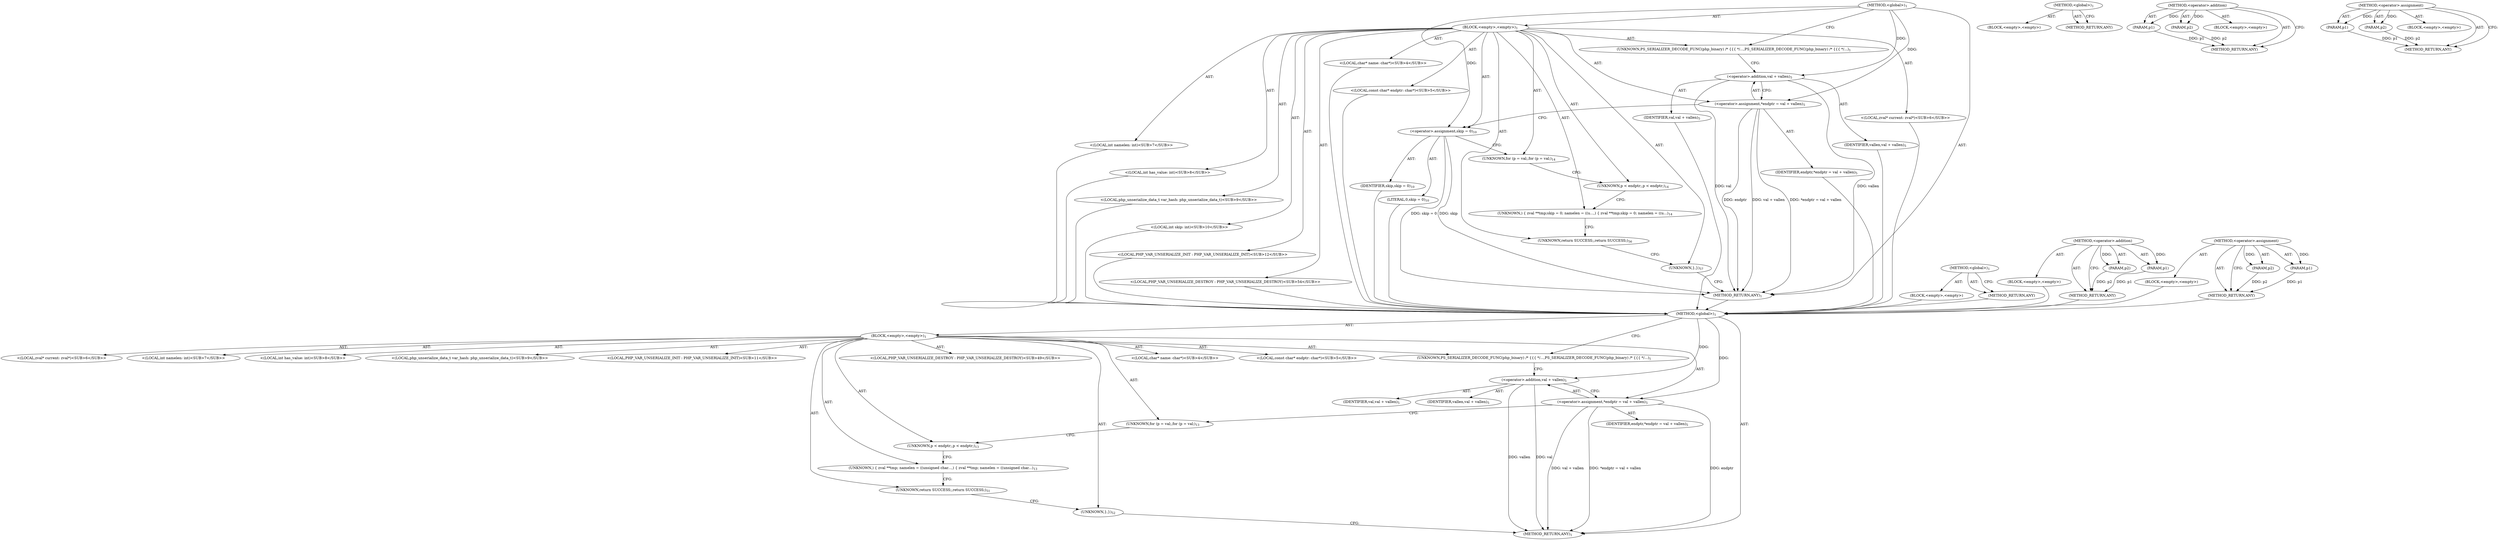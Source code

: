 digraph "&lt;operator&gt;.assignment" {
vulnerable_6 [label=<(METHOD,&lt;global&gt;)<SUB>1</SUB>>];
vulnerable_7 [label=<(BLOCK,&lt;empty&gt;,&lt;empty&gt;)<SUB>1</SUB>>];
vulnerable_8 [label=<(UNKNOWN,PS_SERIALIZER_DECODE_FUNC(php_binary) /* {{{ */...,PS_SERIALIZER_DECODE_FUNC(php_binary) /* {{{ */...)<SUB>1</SUB>>];
vulnerable_9 [label="<(LOCAL,char* name: char*)<SUB>4</SUB>>"];
vulnerable_10 [label="<(LOCAL,const char* endptr: char*)<SUB>5</SUB>>"];
vulnerable_11 [label=<(&lt;operator&gt;.assignment,*endptr = val + vallen)<SUB>5</SUB>>];
vulnerable_12 [label=<(IDENTIFIER,endptr,*endptr = val + vallen)<SUB>5</SUB>>];
vulnerable_13 [label=<(&lt;operator&gt;.addition,val + vallen)<SUB>5</SUB>>];
vulnerable_14 [label=<(IDENTIFIER,val,val + vallen)<SUB>5</SUB>>];
vulnerable_15 [label=<(IDENTIFIER,vallen,val + vallen)<SUB>5</SUB>>];
vulnerable_16 [label="<(LOCAL,zval* current: zval*)<SUB>6</SUB>>"];
vulnerable_17 [label="<(LOCAL,int namelen: int)<SUB>7</SUB>>"];
vulnerable_18 [label="<(LOCAL,int has_value: int)<SUB>8</SUB>>"];
vulnerable_19 [label="<(LOCAL,php_unserialize_data_t var_hash: php_unserialize_data_t)<SUB>9</SUB>>"];
vulnerable_20 [label="<(LOCAL,PHP_VAR_UNSERIALIZE_INIT : PHP_VAR_UNSERIALIZE_INIT)<SUB>11</SUB>>"];
vulnerable_21 [label=<(UNKNOWN,for (p = val;,for (p = val;)<SUB>13</SUB>>];
vulnerable_22 [label=<(UNKNOWN,p &lt; endptr;,p &lt; endptr;)<SUB>13</SUB>>];
vulnerable_23 [label=<(UNKNOWN,) {
 		zval **tmp;
 		namelen = ((unsigned char...,) {
 		zval **tmp;
 		namelen = ((unsigned char...)<SUB>13</SUB>>];
vulnerable_24 [label="<(LOCAL,PHP_VAR_UNSERIALIZE_DESTROY : PHP_VAR_UNSERIALIZE_DESTROY)<SUB>49</SUB>>"];
vulnerable_25 [label=<(UNKNOWN,return SUCCESS;,return SUCCESS;)<SUB>51</SUB>>];
vulnerable_26 [label=<(UNKNOWN,},})<SUB>52</SUB>>];
vulnerable_27 [label=<(METHOD_RETURN,ANY)<SUB>1</SUB>>];
vulnerable_44 [label=<(METHOD,&lt;global&gt;)<SUB>1</SUB>>];
vulnerable_45 [label=<(BLOCK,&lt;empty&gt;,&lt;empty&gt;)>];
vulnerable_46 [label=<(METHOD_RETURN,ANY)>];
vulnerable_55 [label=<(METHOD,&lt;operator&gt;.addition)>];
vulnerable_56 [label=<(PARAM,p1)>];
vulnerable_57 [label=<(PARAM,p2)>];
vulnerable_58 [label=<(BLOCK,&lt;empty&gt;,&lt;empty&gt;)>];
vulnerable_59 [label=<(METHOD_RETURN,ANY)>];
vulnerable_50 [label=<(METHOD,&lt;operator&gt;.assignment)>];
vulnerable_51 [label=<(PARAM,p1)>];
vulnerable_52 [label=<(PARAM,p2)>];
vulnerable_53 [label=<(BLOCK,&lt;empty&gt;,&lt;empty&gt;)>];
vulnerable_54 [label=<(METHOD_RETURN,ANY)>];
fixed_6 [label=<(METHOD,&lt;global&gt;)<SUB>1</SUB>>];
fixed_7 [label=<(BLOCK,&lt;empty&gt;,&lt;empty&gt;)<SUB>1</SUB>>];
fixed_8 [label=<(UNKNOWN,PS_SERIALIZER_DECODE_FUNC(php_binary) /* {{{ */...,PS_SERIALIZER_DECODE_FUNC(php_binary) /* {{{ */...)<SUB>1</SUB>>];
fixed_9 [label="<(LOCAL,char* name: char*)<SUB>4</SUB>>"];
fixed_10 [label="<(LOCAL,const char* endptr: char*)<SUB>5</SUB>>"];
fixed_11 [label=<(&lt;operator&gt;.assignment,*endptr = val + vallen)<SUB>5</SUB>>];
fixed_12 [label=<(IDENTIFIER,endptr,*endptr = val + vallen)<SUB>5</SUB>>];
fixed_13 [label=<(&lt;operator&gt;.addition,val + vallen)<SUB>5</SUB>>];
fixed_14 [label=<(IDENTIFIER,val,val + vallen)<SUB>5</SUB>>];
fixed_15 [label=<(IDENTIFIER,vallen,val + vallen)<SUB>5</SUB>>];
fixed_16 [label="<(LOCAL,zval* current: zval*)<SUB>6</SUB>>"];
fixed_17 [label="<(LOCAL,int namelen: int)<SUB>7</SUB>>"];
fixed_18 [label="<(LOCAL,int has_value: int)<SUB>8</SUB>>"];
fixed_19 [label="<(LOCAL,php_unserialize_data_t var_hash: php_unserialize_data_t)<SUB>9</SUB>>"];
fixed_20 [label="<(LOCAL,int skip: int)<SUB>10</SUB>>"];
fixed_21 [label=<(&lt;operator&gt;.assignment,skip = 0)<SUB>10</SUB>>];
fixed_22 [label=<(IDENTIFIER,skip,skip = 0)<SUB>10</SUB>>];
fixed_23 [label=<(LITERAL,0,skip = 0)<SUB>10</SUB>>];
fixed_24 [label="<(LOCAL,PHP_VAR_UNSERIALIZE_INIT : PHP_VAR_UNSERIALIZE_INIT)<SUB>12</SUB>>"];
fixed_25 [label=<(UNKNOWN,for (p = val;,for (p = val;)<SUB>14</SUB>>];
fixed_26 [label=<(UNKNOWN,p &lt; endptr;,p &lt; endptr;)<SUB>14</SUB>>];
fixed_27 [label=<(UNKNOWN,) {
 		zval **tmp;
		skip = 0;
 		namelen = ((u...,) {
 		zval **tmp;
		skip = 0;
 		namelen = ((u...)<SUB>14</SUB>>];
fixed_28 [label="<(LOCAL,PHP_VAR_UNSERIALIZE_DESTROY : PHP_VAR_UNSERIALIZE_DESTROY)<SUB>54</SUB>>"];
fixed_29 [label=<(UNKNOWN,return SUCCESS;,return SUCCESS;)<SUB>56</SUB>>];
fixed_30 [label=<(UNKNOWN,},})<SUB>57</SUB>>];
fixed_31 [label=<(METHOD_RETURN,ANY)<SUB>1</SUB>>];
fixed_48 [label=<(METHOD,&lt;global&gt;)<SUB>1</SUB>>];
fixed_49 [label=<(BLOCK,&lt;empty&gt;,&lt;empty&gt;)>];
fixed_50 [label=<(METHOD_RETURN,ANY)>];
fixed_59 [label=<(METHOD,&lt;operator&gt;.addition)>];
fixed_60 [label=<(PARAM,p1)>];
fixed_61 [label=<(PARAM,p2)>];
fixed_62 [label=<(BLOCK,&lt;empty&gt;,&lt;empty&gt;)>];
fixed_63 [label=<(METHOD_RETURN,ANY)>];
fixed_54 [label=<(METHOD,&lt;operator&gt;.assignment)>];
fixed_55 [label=<(PARAM,p1)>];
fixed_56 [label=<(PARAM,p2)>];
fixed_57 [label=<(BLOCK,&lt;empty&gt;,&lt;empty&gt;)>];
fixed_58 [label=<(METHOD_RETURN,ANY)>];
vulnerable_6 -> vulnerable_7  [key=0, label="AST: "];
vulnerable_6 -> vulnerable_27  [key=0, label="AST: "];
vulnerable_6 -> vulnerable_8  [key=0, label="CFG: "];
vulnerable_6 -> vulnerable_11  [key=0, label="DDG: "];
vulnerable_6 -> vulnerable_13  [key=0, label="DDG: "];
vulnerable_7 -> vulnerable_8  [key=0, label="AST: "];
vulnerable_7 -> vulnerable_9  [key=0, label="AST: "];
vulnerable_7 -> vulnerable_10  [key=0, label="AST: "];
vulnerable_7 -> vulnerable_11  [key=0, label="AST: "];
vulnerable_7 -> vulnerable_16  [key=0, label="AST: "];
vulnerable_7 -> vulnerable_17  [key=0, label="AST: "];
vulnerable_7 -> vulnerable_18  [key=0, label="AST: "];
vulnerable_7 -> vulnerable_19  [key=0, label="AST: "];
vulnerable_7 -> vulnerable_20  [key=0, label="AST: "];
vulnerable_7 -> vulnerable_21  [key=0, label="AST: "];
vulnerable_7 -> vulnerable_22  [key=0, label="AST: "];
vulnerable_7 -> vulnerable_23  [key=0, label="AST: "];
vulnerable_7 -> vulnerable_24  [key=0, label="AST: "];
vulnerable_7 -> vulnerable_25  [key=0, label="AST: "];
vulnerable_7 -> vulnerable_26  [key=0, label="AST: "];
vulnerable_8 -> vulnerable_13  [key=0, label="CFG: "];
vulnerable_11 -> vulnerable_12  [key=0, label="AST: "];
vulnerable_11 -> vulnerable_13  [key=0, label="AST: "];
vulnerable_11 -> vulnerable_21  [key=0, label="CFG: "];
vulnerable_11 -> vulnerable_27  [key=0, label="DDG: endptr"];
vulnerable_11 -> vulnerable_27  [key=1, label="DDG: val + vallen"];
vulnerable_11 -> vulnerable_27  [key=2, label="DDG: *endptr = val + vallen"];
vulnerable_13 -> vulnerable_14  [key=0, label="AST: "];
vulnerable_13 -> vulnerable_15  [key=0, label="AST: "];
vulnerable_13 -> vulnerable_11  [key=0, label="CFG: "];
vulnerable_13 -> vulnerable_27  [key=0, label="DDG: vallen"];
vulnerable_13 -> vulnerable_27  [key=1, label="DDG: val"];
vulnerable_21 -> vulnerable_22  [key=0, label="CFG: "];
vulnerable_22 -> vulnerable_23  [key=0, label="CFG: "];
vulnerable_23 -> vulnerable_25  [key=0, label="CFG: "];
vulnerable_25 -> vulnerable_26  [key=0, label="CFG: "];
vulnerable_26 -> vulnerable_27  [key=0, label="CFG: "];
vulnerable_44 -> vulnerable_45  [key=0, label="AST: "];
vulnerable_44 -> vulnerable_46  [key=0, label="AST: "];
vulnerable_44 -> vulnerable_46  [key=1, label="CFG: "];
vulnerable_55 -> vulnerable_56  [key=0, label="AST: "];
vulnerable_55 -> vulnerable_56  [key=1, label="DDG: "];
vulnerable_55 -> vulnerable_58  [key=0, label="AST: "];
vulnerable_55 -> vulnerable_57  [key=0, label="AST: "];
vulnerable_55 -> vulnerable_57  [key=1, label="DDG: "];
vulnerable_55 -> vulnerable_59  [key=0, label="AST: "];
vulnerable_55 -> vulnerable_59  [key=1, label="CFG: "];
vulnerable_56 -> vulnerable_59  [key=0, label="DDG: p1"];
vulnerable_57 -> vulnerable_59  [key=0, label="DDG: p2"];
vulnerable_50 -> vulnerable_51  [key=0, label="AST: "];
vulnerable_50 -> vulnerable_51  [key=1, label="DDG: "];
vulnerable_50 -> vulnerable_53  [key=0, label="AST: "];
vulnerable_50 -> vulnerable_52  [key=0, label="AST: "];
vulnerable_50 -> vulnerable_52  [key=1, label="DDG: "];
vulnerable_50 -> vulnerable_54  [key=0, label="AST: "];
vulnerable_50 -> vulnerable_54  [key=1, label="CFG: "];
vulnerable_51 -> vulnerable_54  [key=0, label="DDG: p1"];
vulnerable_52 -> vulnerable_54  [key=0, label="DDG: p2"];
fixed_6 -> fixed_7  [key=0, label="AST: "];
fixed_6 -> fixed_31  [key=0, label="AST: "];
fixed_6 -> fixed_8  [key=0, label="CFG: "];
fixed_6 -> fixed_11  [key=0, label="DDG: "];
fixed_6 -> fixed_21  [key=0, label="DDG: "];
fixed_6 -> fixed_13  [key=0, label="DDG: "];
fixed_7 -> fixed_8  [key=0, label="AST: "];
fixed_7 -> fixed_9  [key=0, label="AST: "];
fixed_7 -> fixed_10  [key=0, label="AST: "];
fixed_7 -> fixed_11  [key=0, label="AST: "];
fixed_7 -> fixed_16  [key=0, label="AST: "];
fixed_7 -> fixed_17  [key=0, label="AST: "];
fixed_7 -> fixed_18  [key=0, label="AST: "];
fixed_7 -> fixed_19  [key=0, label="AST: "];
fixed_7 -> fixed_20  [key=0, label="AST: "];
fixed_7 -> fixed_21  [key=0, label="AST: "];
fixed_7 -> fixed_24  [key=0, label="AST: "];
fixed_7 -> fixed_25  [key=0, label="AST: "];
fixed_7 -> fixed_26  [key=0, label="AST: "];
fixed_7 -> fixed_27  [key=0, label="AST: "];
fixed_7 -> fixed_28  [key=0, label="AST: "];
fixed_7 -> fixed_29  [key=0, label="AST: "];
fixed_7 -> fixed_30  [key=0, label="AST: "];
fixed_8 -> fixed_13  [key=0, label="CFG: "];
fixed_9 -> vulnerable_6  [key=0];
fixed_10 -> vulnerable_6  [key=0];
fixed_11 -> fixed_12  [key=0, label="AST: "];
fixed_11 -> fixed_13  [key=0, label="AST: "];
fixed_11 -> fixed_21  [key=0, label="CFG: "];
fixed_11 -> fixed_31  [key=0, label="DDG: endptr"];
fixed_11 -> fixed_31  [key=1, label="DDG: val + vallen"];
fixed_11 -> fixed_31  [key=2, label="DDG: *endptr = val + vallen"];
fixed_12 -> vulnerable_6  [key=0];
fixed_13 -> fixed_14  [key=0, label="AST: "];
fixed_13 -> fixed_15  [key=0, label="AST: "];
fixed_13 -> fixed_11  [key=0, label="CFG: "];
fixed_13 -> fixed_31  [key=0, label="DDG: vallen"];
fixed_13 -> fixed_31  [key=1, label="DDG: val"];
fixed_14 -> vulnerable_6  [key=0];
fixed_15 -> vulnerable_6  [key=0];
fixed_16 -> vulnerable_6  [key=0];
fixed_17 -> vulnerable_6  [key=0];
fixed_18 -> vulnerable_6  [key=0];
fixed_19 -> vulnerable_6  [key=0];
fixed_20 -> vulnerable_6  [key=0];
fixed_21 -> fixed_22  [key=0, label="AST: "];
fixed_21 -> fixed_23  [key=0, label="AST: "];
fixed_21 -> fixed_25  [key=0, label="CFG: "];
fixed_21 -> fixed_31  [key=0, label="DDG: skip"];
fixed_21 -> fixed_31  [key=1, label="DDG: skip = 0"];
fixed_22 -> vulnerable_6  [key=0];
fixed_23 -> vulnerable_6  [key=0];
fixed_24 -> vulnerable_6  [key=0];
fixed_25 -> fixed_26  [key=0, label="CFG: "];
fixed_26 -> fixed_27  [key=0, label="CFG: "];
fixed_27 -> fixed_29  [key=0, label="CFG: "];
fixed_28 -> vulnerable_6  [key=0];
fixed_29 -> fixed_30  [key=0, label="CFG: "];
fixed_30 -> fixed_31  [key=0, label="CFG: "];
fixed_31 -> vulnerable_6  [key=0];
fixed_48 -> fixed_49  [key=0, label="AST: "];
fixed_48 -> fixed_50  [key=0, label="AST: "];
fixed_48 -> fixed_50  [key=1, label="CFG: "];
fixed_49 -> vulnerable_6  [key=0];
fixed_50 -> vulnerable_6  [key=0];
fixed_59 -> fixed_60  [key=0, label="AST: "];
fixed_59 -> fixed_60  [key=1, label="DDG: "];
fixed_59 -> fixed_62  [key=0, label="AST: "];
fixed_59 -> fixed_61  [key=0, label="AST: "];
fixed_59 -> fixed_61  [key=1, label="DDG: "];
fixed_59 -> fixed_63  [key=0, label="AST: "];
fixed_59 -> fixed_63  [key=1, label="CFG: "];
fixed_60 -> fixed_63  [key=0, label="DDG: p1"];
fixed_61 -> fixed_63  [key=0, label="DDG: p2"];
fixed_62 -> vulnerable_6  [key=0];
fixed_63 -> vulnerable_6  [key=0];
fixed_54 -> fixed_55  [key=0, label="AST: "];
fixed_54 -> fixed_55  [key=1, label="DDG: "];
fixed_54 -> fixed_57  [key=0, label="AST: "];
fixed_54 -> fixed_56  [key=0, label="AST: "];
fixed_54 -> fixed_56  [key=1, label="DDG: "];
fixed_54 -> fixed_58  [key=0, label="AST: "];
fixed_54 -> fixed_58  [key=1, label="CFG: "];
fixed_55 -> fixed_58  [key=0, label="DDG: p1"];
fixed_56 -> fixed_58  [key=0, label="DDG: p2"];
fixed_57 -> vulnerable_6  [key=0];
fixed_58 -> vulnerable_6  [key=0];
}
